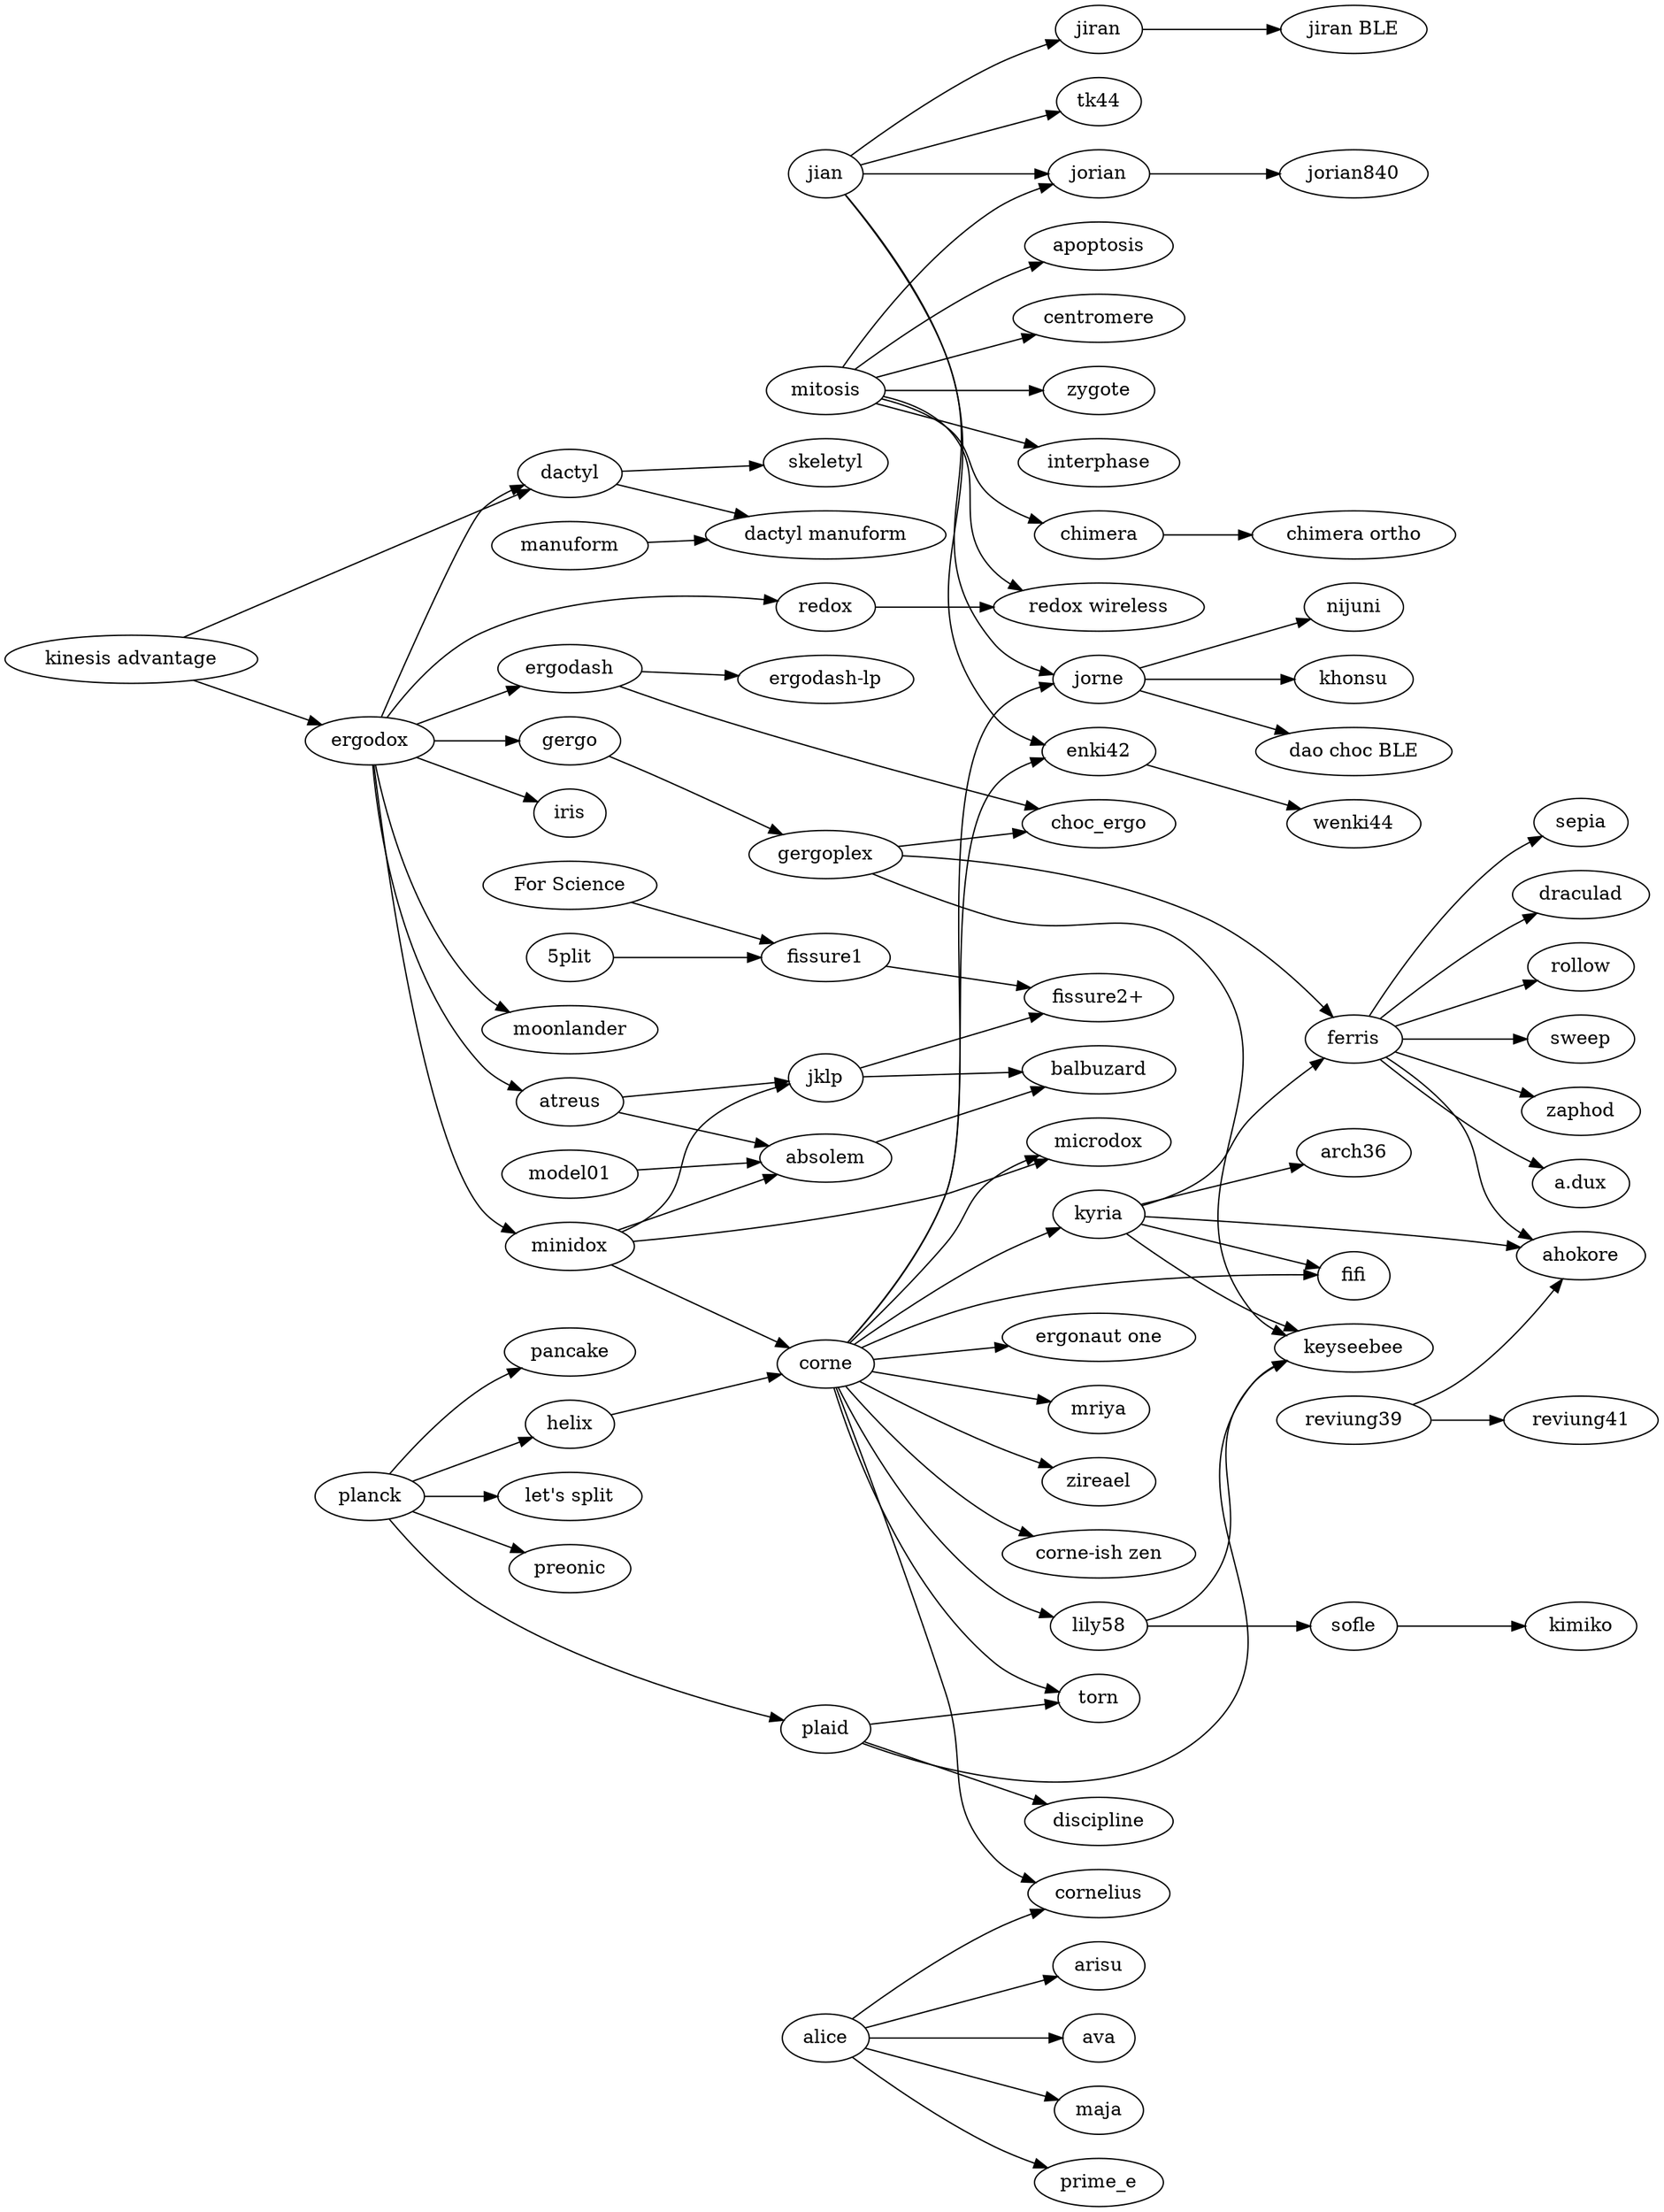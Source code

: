 digraph {
  rankdir=LR;

  subgraph splits {
    helix -> corne;
    enki42->wenki44;
    jiran->"jiran BLE";
    jorian->jorian840;
    redox->"redox wireless";
    chimera->"chimera ortho";

    jian -> {
      jorian;
      jorne;
      jiran;
      enki42;
      tk44;
    }

    jorne -> {
      nijuni;
      khonsu;
      "dao choc BLE";
    }

    mitosis -> {
      apoptosis;
      "redox wireless";
      centromere;
      zygote;
      chimera;
      interphase;
      jorian;
    }

    corne -> {
      "corne-ish zen";
      cornelius;
      fifi;
      kyria;
      lily58;
      microdox;
      torn;
      jorne;
      "ergonaut one";
      mriya;
      zireael;
      enki42;
    };

    lily58 -> {
      keyseebee;
      sofle;
    };

    kyria -> {
        ahokore;
        arch36;
        ferris;
        fifi;
        keyseebee;
    };

    "kinesis advantage" -> {
      ergodox;
      dactyl;
    };

    ergodox -> {
      atreus;
      dactyl;
      ergodash;
      gergo;
      iris;
      minidox;
      moonlander;
      redox;
    };

    ergodash -> {
      "ergodash-lp";
      choc_ergo;
    };

    gergo -> gergoplex;
    gergoplex -> {
      choc_ergo;
      ferris;
      keyseebee;
    };

    ferris -> {
      ahokore;
      sepia;
      draculad;
      rollow;
      sweep;
      zaphod;
      "a.dux";
    };

    manuform -> "dactyl manuform";

    minidox -> {
      absolem;
      corne;
      microdox;
      jklp;
    };

    model01 -> {
      absolem;
    };

    sofle -> kimiko;

    "5plit" -> "fissure1";
    "For Science" -> "fissure1";
    fissure1 -> "fissure2+";
    jklp -> "fissure2+";
  }

  subgraph unibody {
    atreus -> {
      absolem;
      jklp;
    };
    jklp -> balbuzard;
    absolem -> balbuzard;
    reviung39 -> {
      ahokore;
      reviung41;
    };
  };

  subgraph ortholinear {
    plaid -> {
      discipline;
      keyseebee;
      torn;
    };
    planck -> {
      helix;
      "let's split";
      plaid;
      preonic;
      pancake;
    };
  }

  subgraph {
    dactyl -> {
      "dactyl manuform";
      skeletyl;
    }
  }

  subgraph alicefamily {
    alice -> {
      arisu;
      ava;
      cornelius;
      maja;
      prime_e;
    }
  }
}

